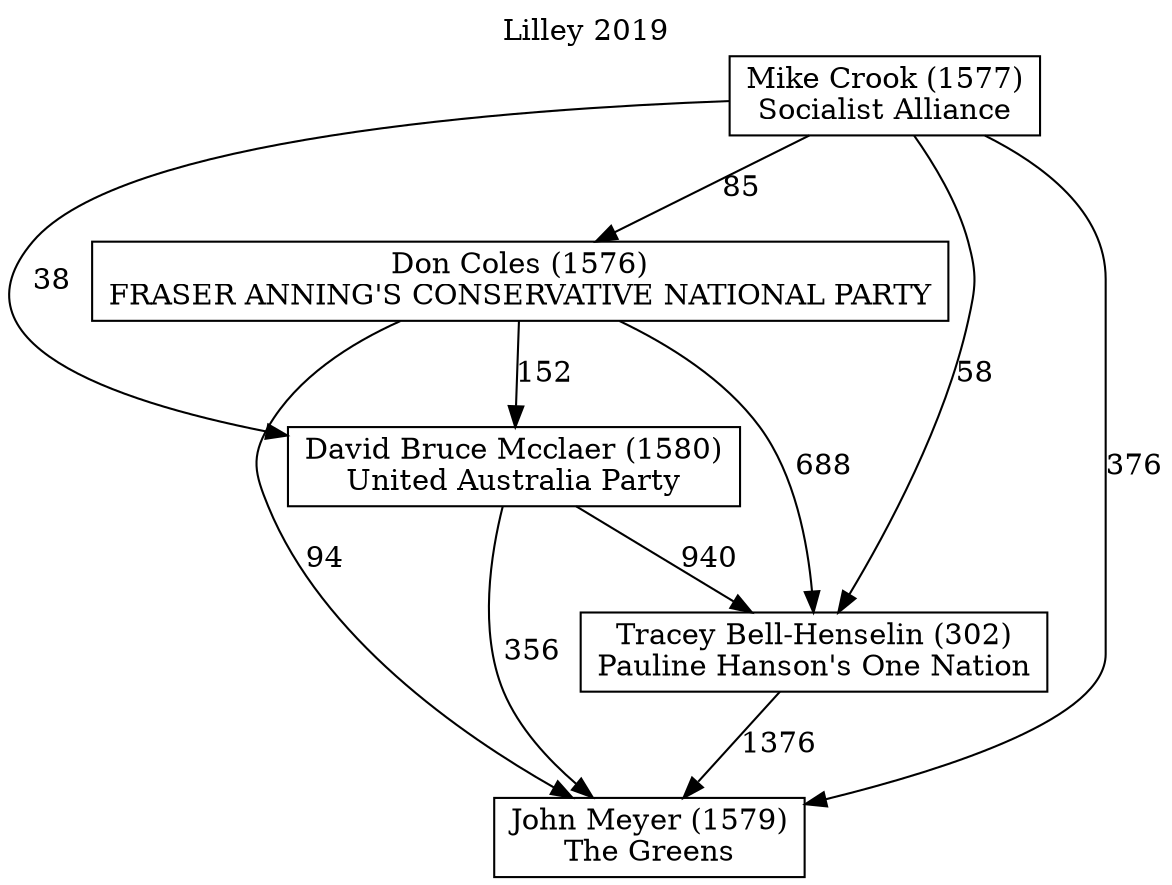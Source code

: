 // House preference flow
digraph "John Meyer (1579)_Lilley_2019" {
	graph [label="Lilley 2019" labelloc=t mclimit=10]
	node [shape=box]
	"John Meyer (1579)" [label="John Meyer (1579)
The Greens"]
	"Tracey Bell-Henselin (302)" [label="Tracey Bell-Henselin (302)
Pauline Hanson's One Nation"]
	"David Bruce Mcclaer (1580)" [label="David Bruce Mcclaer (1580)
United Australia Party"]
	"Don Coles (1576)" [label="Don Coles (1576)
FRASER ANNING'S CONSERVATIVE NATIONAL PARTY"]
	"Mike Crook (1577)" [label="Mike Crook (1577)
Socialist Alliance"]
	"John Meyer (1579)" [label="John Meyer (1579)
The Greens"]
	"David Bruce Mcclaer (1580)" [label="David Bruce Mcclaer (1580)
United Australia Party"]
	"Don Coles (1576)" [label="Don Coles (1576)
FRASER ANNING'S CONSERVATIVE NATIONAL PARTY"]
	"Mike Crook (1577)" [label="Mike Crook (1577)
Socialist Alliance"]
	"John Meyer (1579)" [label="John Meyer (1579)
The Greens"]
	"Don Coles (1576)" [label="Don Coles (1576)
FRASER ANNING'S CONSERVATIVE NATIONAL PARTY"]
	"Mike Crook (1577)" [label="Mike Crook (1577)
Socialist Alliance"]
	"John Meyer (1579)" [label="John Meyer (1579)
The Greens"]
	"Mike Crook (1577)" [label="Mike Crook (1577)
Socialist Alliance"]
	"Mike Crook (1577)" [label="Mike Crook (1577)
Socialist Alliance"]
	"Don Coles (1576)" [label="Don Coles (1576)
FRASER ANNING'S CONSERVATIVE NATIONAL PARTY"]
	"Mike Crook (1577)" [label="Mike Crook (1577)
Socialist Alliance"]
	"Mike Crook (1577)" [label="Mike Crook (1577)
Socialist Alliance"]
	"David Bruce Mcclaer (1580)" [label="David Bruce Mcclaer (1580)
United Australia Party"]
	"Don Coles (1576)" [label="Don Coles (1576)
FRASER ANNING'S CONSERVATIVE NATIONAL PARTY"]
	"Mike Crook (1577)" [label="Mike Crook (1577)
Socialist Alliance"]
	"David Bruce Mcclaer (1580)" [label="David Bruce Mcclaer (1580)
United Australia Party"]
	"Mike Crook (1577)" [label="Mike Crook (1577)
Socialist Alliance"]
	"Mike Crook (1577)" [label="Mike Crook (1577)
Socialist Alliance"]
	"Don Coles (1576)" [label="Don Coles (1576)
FRASER ANNING'S CONSERVATIVE NATIONAL PARTY"]
	"Mike Crook (1577)" [label="Mike Crook (1577)
Socialist Alliance"]
	"Mike Crook (1577)" [label="Mike Crook (1577)
Socialist Alliance"]
	"Tracey Bell-Henselin (302)" [label="Tracey Bell-Henselin (302)
Pauline Hanson's One Nation"]
	"David Bruce Mcclaer (1580)" [label="David Bruce Mcclaer (1580)
United Australia Party"]
	"Don Coles (1576)" [label="Don Coles (1576)
FRASER ANNING'S CONSERVATIVE NATIONAL PARTY"]
	"Mike Crook (1577)" [label="Mike Crook (1577)
Socialist Alliance"]
	"Tracey Bell-Henselin (302)" [label="Tracey Bell-Henselin (302)
Pauline Hanson's One Nation"]
	"Don Coles (1576)" [label="Don Coles (1576)
FRASER ANNING'S CONSERVATIVE NATIONAL PARTY"]
	"Mike Crook (1577)" [label="Mike Crook (1577)
Socialist Alliance"]
	"Tracey Bell-Henselin (302)" [label="Tracey Bell-Henselin (302)
Pauline Hanson's One Nation"]
	"Mike Crook (1577)" [label="Mike Crook (1577)
Socialist Alliance"]
	"Mike Crook (1577)" [label="Mike Crook (1577)
Socialist Alliance"]
	"Don Coles (1576)" [label="Don Coles (1576)
FRASER ANNING'S CONSERVATIVE NATIONAL PARTY"]
	"Mike Crook (1577)" [label="Mike Crook (1577)
Socialist Alliance"]
	"Mike Crook (1577)" [label="Mike Crook (1577)
Socialist Alliance"]
	"David Bruce Mcclaer (1580)" [label="David Bruce Mcclaer (1580)
United Australia Party"]
	"Don Coles (1576)" [label="Don Coles (1576)
FRASER ANNING'S CONSERVATIVE NATIONAL PARTY"]
	"Mike Crook (1577)" [label="Mike Crook (1577)
Socialist Alliance"]
	"David Bruce Mcclaer (1580)" [label="David Bruce Mcclaer (1580)
United Australia Party"]
	"Mike Crook (1577)" [label="Mike Crook (1577)
Socialist Alliance"]
	"Mike Crook (1577)" [label="Mike Crook (1577)
Socialist Alliance"]
	"Don Coles (1576)" [label="Don Coles (1576)
FRASER ANNING'S CONSERVATIVE NATIONAL PARTY"]
	"Mike Crook (1577)" [label="Mike Crook (1577)
Socialist Alliance"]
	"Mike Crook (1577)" [label="Mike Crook (1577)
Socialist Alliance"]
	"Tracey Bell-Henselin (302)" -> "John Meyer (1579)" [label=1376]
	"David Bruce Mcclaer (1580)" -> "Tracey Bell-Henselin (302)" [label=940]
	"Don Coles (1576)" -> "David Bruce Mcclaer (1580)" [label=152]
	"Mike Crook (1577)" -> "Don Coles (1576)" [label=85]
	"David Bruce Mcclaer (1580)" -> "John Meyer (1579)" [label=356]
	"Don Coles (1576)" -> "John Meyer (1579)" [label=94]
	"Mike Crook (1577)" -> "John Meyer (1579)" [label=376]
	"Mike Crook (1577)" -> "David Bruce Mcclaer (1580)" [label=38]
	"Don Coles (1576)" -> "Tracey Bell-Henselin (302)" [label=688]
	"Mike Crook (1577)" -> "Tracey Bell-Henselin (302)" [label=58]
}
